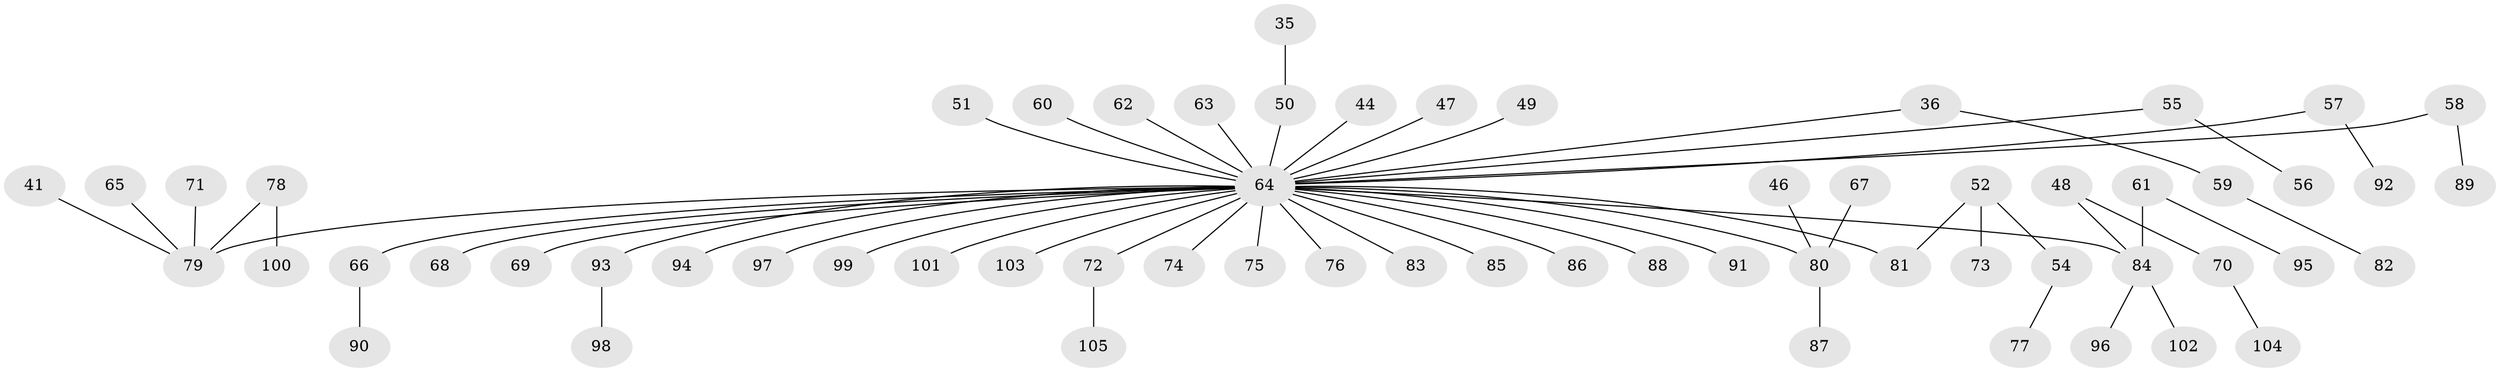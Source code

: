 // original degree distribution, {4: 0.047619047619047616, 9: 0.009523809523809525, 6: 0.0380952380952381, 3: 0.13333333333333333, 2: 0.22857142857142856, 5: 0.01904761904761905, 1: 0.5238095238095238}
// Generated by graph-tools (version 1.1) at 2025/55/03/04/25 21:55:37]
// undirected, 63 vertices, 62 edges
graph export_dot {
graph [start="1"]
  node [color=gray90,style=filled];
  35;
  36;
  41;
  44;
  46;
  47;
  48 [super="+40"];
  49;
  50 [super="+18"];
  51;
  52;
  54;
  55;
  56;
  57;
  58;
  59;
  60;
  61;
  62;
  63;
  64 [super="+5+43+53+15+23+24+16+39+20+27+45+37+32+38+42"];
  65;
  66;
  67;
  68;
  69;
  70;
  71;
  72;
  73;
  74;
  75;
  76;
  77;
  78;
  79 [super="+29+34"];
  80 [super="+14+33"];
  81 [super="+21"];
  82;
  83;
  84 [super="+28"];
  85;
  86;
  87;
  88;
  89;
  90;
  91;
  92;
  93;
  94;
  95;
  96;
  97;
  98;
  99;
  100;
  101;
  102;
  103;
  104;
  105;
  35 -- 50;
  36 -- 59;
  36 -- 64;
  41 -- 79;
  44 -- 64;
  46 -- 80;
  47 -- 64;
  48 -- 84;
  48 -- 70;
  49 -- 64;
  50 -- 64;
  51 -- 64;
  52 -- 54;
  52 -- 73;
  52 -- 81;
  54 -- 77;
  55 -- 56;
  55 -- 64;
  57 -- 92;
  57 -- 64;
  58 -- 89;
  58 -- 64;
  59 -- 82;
  60 -- 64;
  61 -- 95;
  61 -- 84;
  62 -- 64;
  63 -- 64;
  64 -- 69;
  64 -- 83;
  64 -- 86;
  64 -- 91;
  64 -- 93;
  64 -- 81;
  64 -- 97;
  64 -- 68;
  64 -- 74;
  64 -- 85;
  64 -- 66;
  64 -- 99;
  64 -- 76;
  64 -- 79;
  64 -- 80;
  64 -- 84;
  64 -- 88;
  64 -- 94;
  64 -- 101;
  64 -- 103;
  64 -- 72;
  64 -- 75;
  65 -- 79;
  66 -- 90;
  67 -- 80;
  70 -- 104;
  71 -- 79;
  72 -- 105;
  78 -- 100;
  78 -- 79;
  80 -- 87;
  84 -- 102;
  84 -- 96;
  93 -- 98;
}
